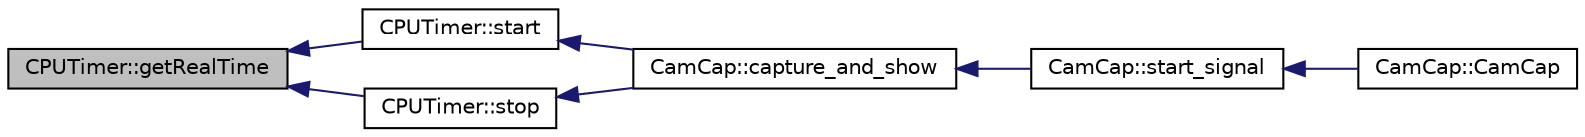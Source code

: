 digraph "CPUTimer::getRealTime"
{
 // INTERACTIVE_SVG=YES
  edge [fontname="Helvetica",fontsize="10",labelfontname="Helvetica",labelfontsize="10"];
  node [fontname="Helvetica",fontsize="10",shape=record];
  rankdir="LR";
  Node25 [label="CPUTimer::getRealTime",height=0.2,width=0.4,color="black", fillcolor="grey75", style="filled", fontcolor="black"];
  Node25 -> Node26 [dir="back",color="midnightblue",fontsize="10",style="solid",fontname="Helvetica"];
  Node26 [label="CPUTimer::start",height=0.2,width=0.4,color="black", fillcolor="white", style="filled",URL="$class_c_p_u_timer.html#a8712b4f64c79a210e91bbb72ed55bfc1"];
  Node26 -> Node27 [dir="back",color="midnightblue",fontsize="10",style="solid",fontname="Helvetica"];
  Node27 [label="CamCap::capture_and_show",height=0.2,width=0.4,color="black", fillcolor="white", style="filled",URL="$class_cam_cap.html#a87f384c5fec40a0ccfd7833347fec0df",tooltip="Captures camera frames and shows it in the interface. "];
  Node27 -> Node28 [dir="back",color="midnightblue",fontsize="10",style="solid",fontname="Helvetica"];
  Node28 [label="CamCap::start_signal",height=0.2,width=0.4,color="black", fillcolor="white", style="filled",URL="$class_cam_cap.html#ae676e6624dd821ad494a80e68a41e249",tooltip="Interface adjustments after &#39;start&#39; button is clicked. "];
  Node28 -> Node29 [dir="back",color="midnightblue",fontsize="10",style="solid",fontname="Helvetica"];
  Node29 [label="CamCap::CamCap",height=0.2,width=0.4,color="black", fillcolor="white", style="filled",URL="$class_cam_cap.html#afe0db98a5f72bc9b261dcb78e2840da6",tooltip="Constructor of a CamCap object. "];
  Node25 -> Node30 [dir="back",color="midnightblue",fontsize="10",style="solid",fontname="Helvetica"];
  Node30 [label="CPUTimer::stop",height=0.2,width=0.4,color="black", fillcolor="white", style="filled",URL="$class_c_p_u_timer.html#afc986e87c38afb37b7911f8424726d1d"];
  Node30 -> Node27 [dir="back",color="midnightblue",fontsize="10",style="solid",fontname="Helvetica"];
}
